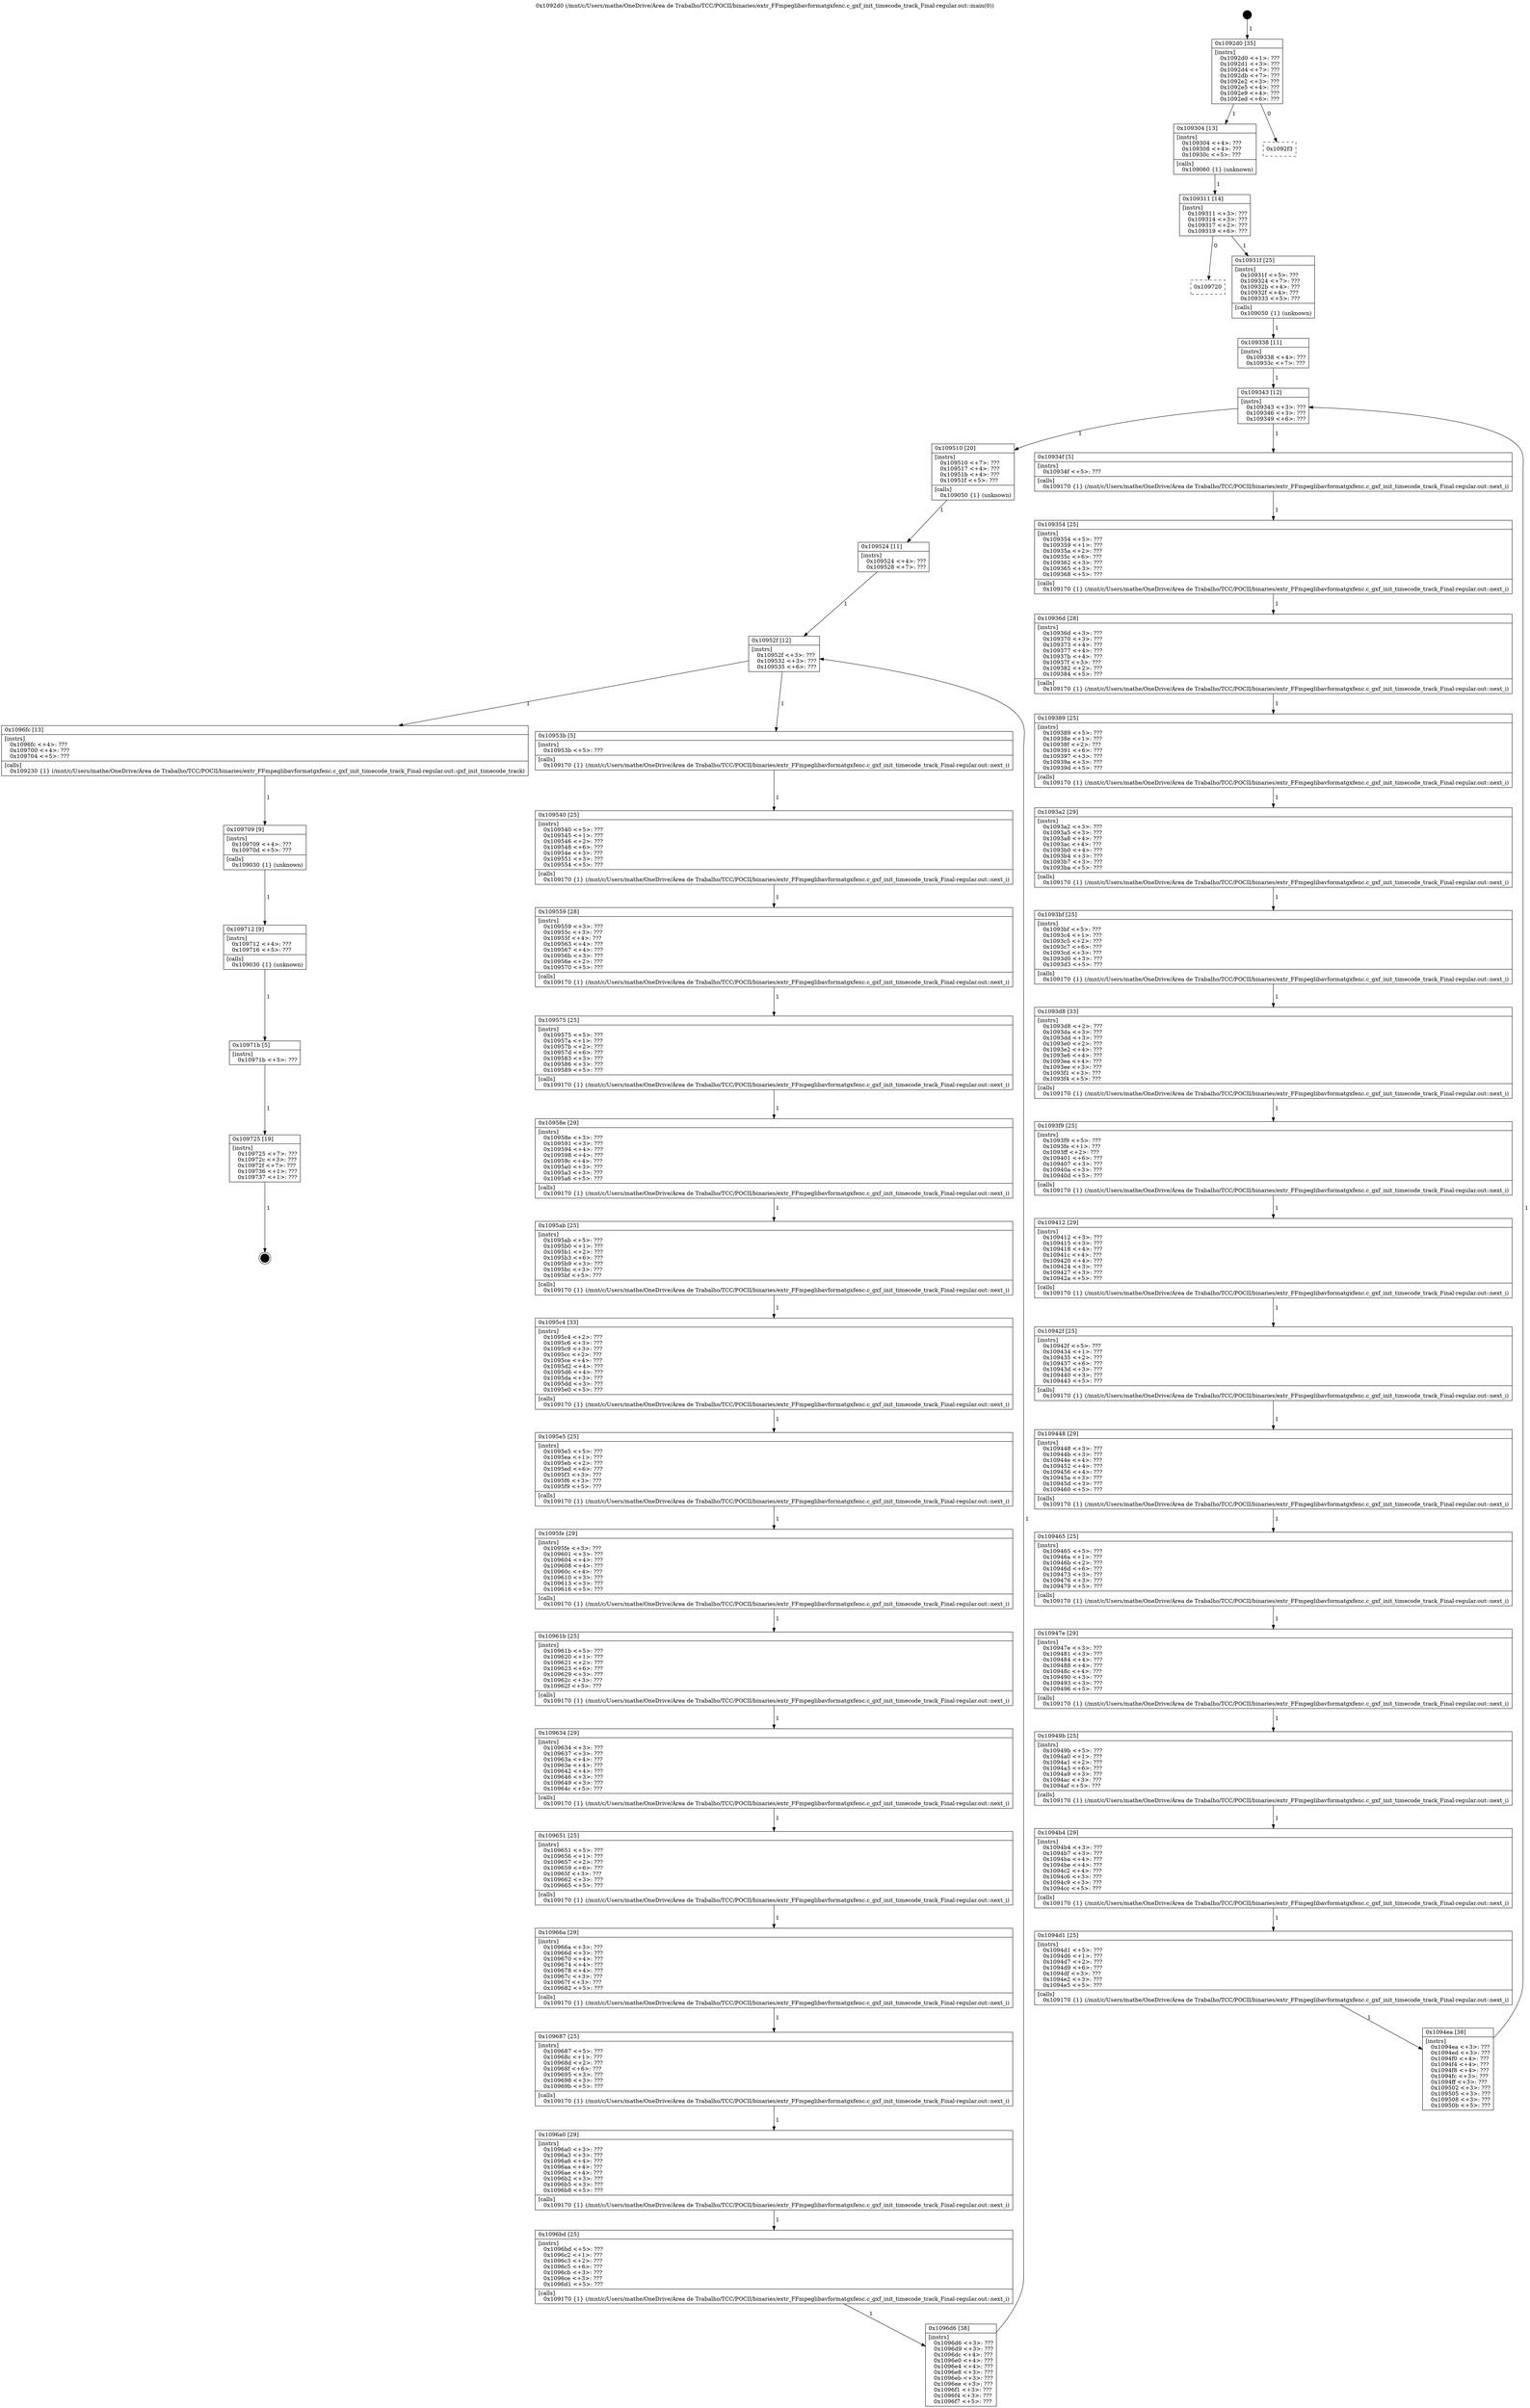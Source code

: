 digraph "0x1092d0" {
  label = "0x1092d0 (/mnt/c/Users/mathe/OneDrive/Área de Trabalho/TCC/POCII/binaries/extr_FFmpeglibavformatgxfenc.c_gxf_init_timecode_track_Final-regular.out::main(0))"
  labelloc = "t"
  node[shape=record]

  Entry [label="",width=0.3,height=0.3,shape=circle,fillcolor=black,style=filled]
  "0x1092d0" [label="{
     0x1092d0 [35]\l
     | [instrs]\l
     &nbsp;&nbsp;0x1092d0 \<+1\>: ???\l
     &nbsp;&nbsp;0x1092d1 \<+3\>: ???\l
     &nbsp;&nbsp;0x1092d4 \<+7\>: ???\l
     &nbsp;&nbsp;0x1092db \<+7\>: ???\l
     &nbsp;&nbsp;0x1092e2 \<+3\>: ???\l
     &nbsp;&nbsp;0x1092e5 \<+4\>: ???\l
     &nbsp;&nbsp;0x1092e9 \<+4\>: ???\l
     &nbsp;&nbsp;0x1092ed \<+6\>: ???\l
  }"]
  "0x109304" [label="{
     0x109304 [13]\l
     | [instrs]\l
     &nbsp;&nbsp;0x109304 \<+4\>: ???\l
     &nbsp;&nbsp;0x109308 \<+4\>: ???\l
     &nbsp;&nbsp;0x10930c \<+5\>: ???\l
     | [calls]\l
     &nbsp;&nbsp;0x109060 \{1\} (unknown)\l
  }"]
  "0x1092f3" [label="{
     0x1092f3\l
  }", style=dashed]
  "0x109311" [label="{
     0x109311 [14]\l
     | [instrs]\l
     &nbsp;&nbsp;0x109311 \<+3\>: ???\l
     &nbsp;&nbsp;0x109314 \<+3\>: ???\l
     &nbsp;&nbsp;0x109317 \<+2\>: ???\l
     &nbsp;&nbsp;0x109319 \<+6\>: ???\l
  }"]
  "0x109720" [label="{
     0x109720\l
  }", style=dashed]
  "0x10931f" [label="{
     0x10931f [25]\l
     | [instrs]\l
     &nbsp;&nbsp;0x10931f \<+5\>: ???\l
     &nbsp;&nbsp;0x109324 \<+7\>: ???\l
     &nbsp;&nbsp;0x10932b \<+4\>: ???\l
     &nbsp;&nbsp;0x10932f \<+4\>: ???\l
     &nbsp;&nbsp;0x109333 \<+5\>: ???\l
     | [calls]\l
     &nbsp;&nbsp;0x109050 \{1\} (unknown)\l
  }"]
  Exit [label="",width=0.3,height=0.3,shape=circle,fillcolor=black,style=filled,peripheries=2]
  "0x109343" [label="{
     0x109343 [12]\l
     | [instrs]\l
     &nbsp;&nbsp;0x109343 \<+3\>: ???\l
     &nbsp;&nbsp;0x109346 \<+3\>: ???\l
     &nbsp;&nbsp;0x109349 \<+6\>: ???\l
  }"]
  "0x109510" [label="{
     0x109510 [20]\l
     | [instrs]\l
     &nbsp;&nbsp;0x109510 \<+7\>: ???\l
     &nbsp;&nbsp;0x109517 \<+4\>: ???\l
     &nbsp;&nbsp;0x10951b \<+4\>: ???\l
     &nbsp;&nbsp;0x10951f \<+5\>: ???\l
     | [calls]\l
     &nbsp;&nbsp;0x109050 \{1\} (unknown)\l
  }"]
  "0x10934f" [label="{
     0x10934f [5]\l
     | [instrs]\l
     &nbsp;&nbsp;0x10934f \<+5\>: ???\l
     | [calls]\l
     &nbsp;&nbsp;0x109170 \{1\} (/mnt/c/Users/mathe/OneDrive/Área de Trabalho/TCC/POCII/binaries/extr_FFmpeglibavformatgxfenc.c_gxf_init_timecode_track_Final-regular.out::next_i)\l
  }"]
  "0x109354" [label="{
     0x109354 [25]\l
     | [instrs]\l
     &nbsp;&nbsp;0x109354 \<+5\>: ???\l
     &nbsp;&nbsp;0x109359 \<+1\>: ???\l
     &nbsp;&nbsp;0x10935a \<+2\>: ???\l
     &nbsp;&nbsp;0x10935c \<+6\>: ???\l
     &nbsp;&nbsp;0x109362 \<+3\>: ???\l
     &nbsp;&nbsp;0x109365 \<+3\>: ???\l
     &nbsp;&nbsp;0x109368 \<+5\>: ???\l
     | [calls]\l
     &nbsp;&nbsp;0x109170 \{1\} (/mnt/c/Users/mathe/OneDrive/Área de Trabalho/TCC/POCII/binaries/extr_FFmpeglibavformatgxfenc.c_gxf_init_timecode_track_Final-regular.out::next_i)\l
  }"]
  "0x10936d" [label="{
     0x10936d [28]\l
     | [instrs]\l
     &nbsp;&nbsp;0x10936d \<+3\>: ???\l
     &nbsp;&nbsp;0x109370 \<+3\>: ???\l
     &nbsp;&nbsp;0x109373 \<+4\>: ???\l
     &nbsp;&nbsp;0x109377 \<+4\>: ???\l
     &nbsp;&nbsp;0x10937b \<+4\>: ???\l
     &nbsp;&nbsp;0x10937f \<+3\>: ???\l
     &nbsp;&nbsp;0x109382 \<+2\>: ???\l
     &nbsp;&nbsp;0x109384 \<+5\>: ???\l
     | [calls]\l
     &nbsp;&nbsp;0x109170 \{1\} (/mnt/c/Users/mathe/OneDrive/Área de Trabalho/TCC/POCII/binaries/extr_FFmpeglibavformatgxfenc.c_gxf_init_timecode_track_Final-regular.out::next_i)\l
  }"]
  "0x109389" [label="{
     0x109389 [25]\l
     | [instrs]\l
     &nbsp;&nbsp;0x109389 \<+5\>: ???\l
     &nbsp;&nbsp;0x10938e \<+1\>: ???\l
     &nbsp;&nbsp;0x10938f \<+2\>: ???\l
     &nbsp;&nbsp;0x109391 \<+6\>: ???\l
     &nbsp;&nbsp;0x109397 \<+3\>: ???\l
     &nbsp;&nbsp;0x10939a \<+3\>: ???\l
     &nbsp;&nbsp;0x10939d \<+5\>: ???\l
     | [calls]\l
     &nbsp;&nbsp;0x109170 \{1\} (/mnt/c/Users/mathe/OneDrive/Área de Trabalho/TCC/POCII/binaries/extr_FFmpeglibavformatgxfenc.c_gxf_init_timecode_track_Final-regular.out::next_i)\l
  }"]
  "0x1093a2" [label="{
     0x1093a2 [29]\l
     | [instrs]\l
     &nbsp;&nbsp;0x1093a2 \<+3\>: ???\l
     &nbsp;&nbsp;0x1093a5 \<+3\>: ???\l
     &nbsp;&nbsp;0x1093a8 \<+4\>: ???\l
     &nbsp;&nbsp;0x1093ac \<+4\>: ???\l
     &nbsp;&nbsp;0x1093b0 \<+4\>: ???\l
     &nbsp;&nbsp;0x1093b4 \<+3\>: ???\l
     &nbsp;&nbsp;0x1093b7 \<+3\>: ???\l
     &nbsp;&nbsp;0x1093ba \<+5\>: ???\l
     | [calls]\l
     &nbsp;&nbsp;0x109170 \{1\} (/mnt/c/Users/mathe/OneDrive/Área de Trabalho/TCC/POCII/binaries/extr_FFmpeglibavformatgxfenc.c_gxf_init_timecode_track_Final-regular.out::next_i)\l
  }"]
  "0x1093bf" [label="{
     0x1093bf [25]\l
     | [instrs]\l
     &nbsp;&nbsp;0x1093bf \<+5\>: ???\l
     &nbsp;&nbsp;0x1093c4 \<+1\>: ???\l
     &nbsp;&nbsp;0x1093c5 \<+2\>: ???\l
     &nbsp;&nbsp;0x1093c7 \<+6\>: ???\l
     &nbsp;&nbsp;0x1093cd \<+3\>: ???\l
     &nbsp;&nbsp;0x1093d0 \<+3\>: ???\l
     &nbsp;&nbsp;0x1093d3 \<+5\>: ???\l
     | [calls]\l
     &nbsp;&nbsp;0x109170 \{1\} (/mnt/c/Users/mathe/OneDrive/Área de Trabalho/TCC/POCII/binaries/extr_FFmpeglibavformatgxfenc.c_gxf_init_timecode_track_Final-regular.out::next_i)\l
  }"]
  "0x1093d8" [label="{
     0x1093d8 [33]\l
     | [instrs]\l
     &nbsp;&nbsp;0x1093d8 \<+2\>: ???\l
     &nbsp;&nbsp;0x1093da \<+3\>: ???\l
     &nbsp;&nbsp;0x1093dd \<+3\>: ???\l
     &nbsp;&nbsp;0x1093e0 \<+2\>: ???\l
     &nbsp;&nbsp;0x1093e2 \<+4\>: ???\l
     &nbsp;&nbsp;0x1093e6 \<+4\>: ???\l
     &nbsp;&nbsp;0x1093ea \<+4\>: ???\l
     &nbsp;&nbsp;0x1093ee \<+3\>: ???\l
     &nbsp;&nbsp;0x1093f1 \<+3\>: ???\l
     &nbsp;&nbsp;0x1093f4 \<+5\>: ???\l
     | [calls]\l
     &nbsp;&nbsp;0x109170 \{1\} (/mnt/c/Users/mathe/OneDrive/Área de Trabalho/TCC/POCII/binaries/extr_FFmpeglibavformatgxfenc.c_gxf_init_timecode_track_Final-regular.out::next_i)\l
  }"]
  "0x1093f9" [label="{
     0x1093f9 [25]\l
     | [instrs]\l
     &nbsp;&nbsp;0x1093f9 \<+5\>: ???\l
     &nbsp;&nbsp;0x1093fe \<+1\>: ???\l
     &nbsp;&nbsp;0x1093ff \<+2\>: ???\l
     &nbsp;&nbsp;0x109401 \<+6\>: ???\l
     &nbsp;&nbsp;0x109407 \<+3\>: ???\l
     &nbsp;&nbsp;0x10940a \<+3\>: ???\l
     &nbsp;&nbsp;0x10940d \<+5\>: ???\l
     | [calls]\l
     &nbsp;&nbsp;0x109170 \{1\} (/mnt/c/Users/mathe/OneDrive/Área de Trabalho/TCC/POCII/binaries/extr_FFmpeglibavformatgxfenc.c_gxf_init_timecode_track_Final-regular.out::next_i)\l
  }"]
  "0x109412" [label="{
     0x109412 [29]\l
     | [instrs]\l
     &nbsp;&nbsp;0x109412 \<+3\>: ???\l
     &nbsp;&nbsp;0x109415 \<+3\>: ???\l
     &nbsp;&nbsp;0x109418 \<+4\>: ???\l
     &nbsp;&nbsp;0x10941c \<+4\>: ???\l
     &nbsp;&nbsp;0x109420 \<+4\>: ???\l
     &nbsp;&nbsp;0x109424 \<+3\>: ???\l
     &nbsp;&nbsp;0x109427 \<+3\>: ???\l
     &nbsp;&nbsp;0x10942a \<+5\>: ???\l
     | [calls]\l
     &nbsp;&nbsp;0x109170 \{1\} (/mnt/c/Users/mathe/OneDrive/Área de Trabalho/TCC/POCII/binaries/extr_FFmpeglibavformatgxfenc.c_gxf_init_timecode_track_Final-regular.out::next_i)\l
  }"]
  "0x10942f" [label="{
     0x10942f [25]\l
     | [instrs]\l
     &nbsp;&nbsp;0x10942f \<+5\>: ???\l
     &nbsp;&nbsp;0x109434 \<+1\>: ???\l
     &nbsp;&nbsp;0x109435 \<+2\>: ???\l
     &nbsp;&nbsp;0x109437 \<+6\>: ???\l
     &nbsp;&nbsp;0x10943d \<+3\>: ???\l
     &nbsp;&nbsp;0x109440 \<+3\>: ???\l
     &nbsp;&nbsp;0x109443 \<+5\>: ???\l
     | [calls]\l
     &nbsp;&nbsp;0x109170 \{1\} (/mnt/c/Users/mathe/OneDrive/Área de Trabalho/TCC/POCII/binaries/extr_FFmpeglibavformatgxfenc.c_gxf_init_timecode_track_Final-regular.out::next_i)\l
  }"]
  "0x109448" [label="{
     0x109448 [29]\l
     | [instrs]\l
     &nbsp;&nbsp;0x109448 \<+3\>: ???\l
     &nbsp;&nbsp;0x10944b \<+3\>: ???\l
     &nbsp;&nbsp;0x10944e \<+4\>: ???\l
     &nbsp;&nbsp;0x109452 \<+4\>: ???\l
     &nbsp;&nbsp;0x109456 \<+4\>: ???\l
     &nbsp;&nbsp;0x10945a \<+3\>: ???\l
     &nbsp;&nbsp;0x10945d \<+3\>: ???\l
     &nbsp;&nbsp;0x109460 \<+5\>: ???\l
     | [calls]\l
     &nbsp;&nbsp;0x109170 \{1\} (/mnt/c/Users/mathe/OneDrive/Área de Trabalho/TCC/POCII/binaries/extr_FFmpeglibavformatgxfenc.c_gxf_init_timecode_track_Final-regular.out::next_i)\l
  }"]
  "0x109465" [label="{
     0x109465 [25]\l
     | [instrs]\l
     &nbsp;&nbsp;0x109465 \<+5\>: ???\l
     &nbsp;&nbsp;0x10946a \<+1\>: ???\l
     &nbsp;&nbsp;0x10946b \<+2\>: ???\l
     &nbsp;&nbsp;0x10946d \<+6\>: ???\l
     &nbsp;&nbsp;0x109473 \<+3\>: ???\l
     &nbsp;&nbsp;0x109476 \<+3\>: ???\l
     &nbsp;&nbsp;0x109479 \<+5\>: ???\l
     | [calls]\l
     &nbsp;&nbsp;0x109170 \{1\} (/mnt/c/Users/mathe/OneDrive/Área de Trabalho/TCC/POCII/binaries/extr_FFmpeglibavformatgxfenc.c_gxf_init_timecode_track_Final-regular.out::next_i)\l
  }"]
  "0x10947e" [label="{
     0x10947e [29]\l
     | [instrs]\l
     &nbsp;&nbsp;0x10947e \<+3\>: ???\l
     &nbsp;&nbsp;0x109481 \<+3\>: ???\l
     &nbsp;&nbsp;0x109484 \<+4\>: ???\l
     &nbsp;&nbsp;0x109488 \<+4\>: ???\l
     &nbsp;&nbsp;0x10948c \<+4\>: ???\l
     &nbsp;&nbsp;0x109490 \<+3\>: ???\l
     &nbsp;&nbsp;0x109493 \<+3\>: ???\l
     &nbsp;&nbsp;0x109496 \<+5\>: ???\l
     | [calls]\l
     &nbsp;&nbsp;0x109170 \{1\} (/mnt/c/Users/mathe/OneDrive/Área de Trabalho/TCC/POCII/binaries/extr_FFmpeglibavformatgxfenc.c_gxf_init_timecode_track_Final-regular.out::next_i)\l
  }"]
  "0x10949b" [label="{
     0x10949b [25]\l
     | [instrs]\l
     &nbsp;&nbsp;0x10949b \<+5\>: ???\l
     &nbsp;&nbsp;0x1094a0 \<+1\>: ???\l
     &nbsp;&nbsp;0x1094a1 \<+2\>: ???\l
     &nbsp;&nbsp;0x1094a3 \<+6\>: ???\l
     &nbsp;&nbsp;0x1094a9 \<+3\>: ???\l
     &nbsp;&nbsp;0x1094ac \<+3\>: ???\l
     &nbsp;&nbsp;0x1094af \<+5\>: ???\l
     | [calls]\l
     &nbsp;&nbsp;0x109170 \{1\} (/mnt/c/Users/mathe/OneDrive/Área de Trabalho/TCC/POCII/binaries/extr_FFmpeglibavformatgxfenc.c_gxf_init_timecode_track_Final-regular.out::next_i)\l
  }"]
  "0x1094b4" [label="{
     0x1094b4 [29]\l
     | [instrs]\l
     &nbsp;&nbsp;0x1094b4 \<+3\>: ???\l
     &nbsp;&nbsp;0x1094b7 \<+3\>: ???\l
     &nbsp;&nbsp;0x1094ba \<+4\>: ???\l
     &nbsp;&nbsp;0x1094be \<+4\>: ???\l
     &nbsp;&nbsp;0x1094c2 \<+4\>: ???\l
     &nbsp;&nbsp;0x1094c6 \<+3\>: ???\l
     &nbsp;&nbsp;0x1094c9 \<+3\>: ???\l
     &nbsp;&nbsp;0x1094cc \<+5\>: ???\l
     | [calls]\l
     &nbsp;&nbsp;0x109170 \{1\} (/mnt/c/Users/mathe/OneDrive/Área de Trabalho/TCC/POCII/binaries/extr_FFmpeglibavformatgxfenc.c_gxf_init_timecode_track_Final-regular.out::next_i)\l
  }"]
  "0x1094d1" [label="{
     0x1094d1 [25]\l
     | [instrs]\l
     &nbsp;&nbsp;0x1094d1 \<+5\>: ???\l
     &nbsp;&nbsp;0x1094d6 \<+1\>: ???\l
     &nbsp;&nbsp;0x1094d7 \<+2\>: ???\l
     &nbsp;&nbsp;0x1094d9 \<+6\>: ???\l
     &nbsp;&nbsp;0x1094df \<+3\>: ???\l
     &nbsp;&nbsp;0x1094e2 \<+3\>: ???\l
     &nbsp;&nbsp;0x1094e5 \<+5\>: ???\l
     | [calls]\l
     &nbsp;&nbsp;0x109170 \{1\} (/mnt/c/Users/mathe/OneDrive/Área de Trabalho/TCC/POCII/binaries/extr_FFmpeglibavformatgxfenc.c_gxf_init_timecode_track_Final-regular.out::next_i)\l
  }"]
  "0x1094ea" [label="{
     0x1094ea [38]\l
     | [instrs]\l
     &nbsp;&nbsp;0x1094ea \<+3\>: ???\l
     &nbsp;&nbsp;0x1094ed \<+3\>: ???\l
     &nbsp;&nbsp;0x1094f0 \<+4\>: ???\l
     &nbsp;&nbsp;0x1094f4 \<+4\>: ???\l
     &nbsp;&nbsp;0x1094f8 \<+4\>: ???\l
     &nbsp;&nbsp;0x1094fc \<+3\>: ???\l
     &nbsp;&nbsp;0x1094ff \<+3\>: ???\l
     &nbsp;&nbsp;0x109502 \<+3\>: ???\l
     &nbsp;&nbsp;0x109505 \<+3\>: ???\l
     &nbsp;&nbsp;0x109508 \<+3\>: ???\l
     &nbsp;&nbsp;0x10950b \<+5\>: ???\l
  }"]
  "0x109338" [label="{
     0x109338 [11]\l
     | [instrs]\l
     &nbsp;&nbsp;0x109338 \<+4\>: ???\l
     &nbsp;&nbsp;0x10933c \<+7\>: ???\l
  }"]
  "0x10952f" [label="{
     0x10952f [12]\l
     | [instrs]\l
     &nbsp;&nbsp;0x10952f \<+3\>: ???\l
     &nbsp;&nbsp;0x109532 \<+3\>: ???\l
     &nbsp;&nbsp;0x109535 \<+6\>: ???\l
  }"]
  "0x1096fc" [label="{
     0x1096fc [13]\l
     | [instrs]\l
     &nbsp;&nbsp;0x1096fc \<+4\>: ???\l
     &nbsp;&nbsp;0x109700 \<+4\>: ???\l
     &nbsp;&nbsp;0x109704 \<+5\>: ???\l
     | [calls]\l
     &nbsp;&nbsp;0x109230 \{1\} (/mnt/c/Users/mathe/OneDrive/Área de Trabalho/TCC/POCII/binaries/extr_FFmpeglibavformatgxfenc.c_gxf_init_timecode_track_Final-regular.out::gxf_init_timecode_track)\l
  }"]
  "0x10953b" [label="{
     0x10953b [5]\l
     | [instrs]\l
     &nbsp;&nbsp;0x10953b \<+5\>: ???\l
     | [calls]\l
     &nbsp;&nbsp;0x109170 \{1\} (/mnt/c/Users/mathe/OneDrive/Área de Trabalho/TCC/POCII/binaries/extr_FFmpeglibavformatgxfenc.c_gxf_init_timecode_track_Final-regular.out::next_i)\l
  }"]
  "0x109540" [label="{
     0x109540 [25]\l
     | [instrs]\l
     &nbsp;&nbsp;0x109540 \<+5\>: ???\l
     &nbsp;&nbsp;0x109545 \<+1\>: ???\l
     &nbsp;&nbsp;0x109546 \<+2\>: ???\l
     &nbsp;&nbsp;0x109548 \<+6\>: ???\l
     &nbsp;&nbsp;0x10954e \<+3\>: ???\l
     &nbsp;&nbsp;0x109551 \<+3\>: ???\l
     &nbsp;&nbsp;0x109554 \<+5\>: ???\l
     | [calls]\l
     &nbsp;&nbsp;0x109170 \{1\} (/mnt/c/Users/mathe/OneDrive/Área de Trabalho/TCC/POCII/binaries/extr_FFmpeglibavformatgxfenc.c_gxf_init_timecode_track_Final-regular.out::next_i)\l
  }"]
  "0x109559" [label="{
     0x109559 [28]\l
     | [instrs]\l
     &nbsp;&nbsp;0x109559 \<+3\>: ???\l
     &nbsp;&nbsp;0x10955c \<+3\>: ???\l
     &nbsp;&nbsp;0x10955f \<+4\>: ???\l
     &nbsp;&nbsp;0x109563 \<+4\>: ???\l
     &nbsp;&nbsp;0x109567 \<+4\>: ???\l
     &nbsp;&nbsp;0x10956b \<+3\>: ???\l
     &nbsp;&nbsp;0x10956e \<+2\>: ???\l
     &nbsp;&nbsp;0x109570 \<+5\>: ???\l
     | [calls]\l
     &nbsp;&nbsp;0x109170 \{1\} (/mnt/c/Users/mathe/OneDrive/Área de Trabalho/TCC/POCII/binaries/extr_FFmpeglibavformatgxfenc.c_gxf_init_timecode_track_Final-regular.out::next_i)\l
  }"]
  "0x109575" [label="{
     0x109575 [25]\l
     | [instrs]\l
     &nbsp;&nbsp;0x109575 \<+5\>: ???\l
     &nbsp;&nbsp;0x10957a \<+1\>: ???\l
     &nbsp;&nbsp;0x10957b \<+2\>: ???\l
     &nbsp;&nbsp;0x10957d \<+6\>: ???\l
     &nbsp;&nbsp;0x109583 \<+3\>: ???\l
     &nbsp;&nbsp;0x109586 \<+3\>: ???\l
     &nbsp;&nbsp;0x109589 \<+5\>: ???\l
     | [calls]\l
     &nbsp;&nbsp;0x109170 \{1\} (/mnt/c/Users/mathe/OneDrive/Área de Trabalho/TCC/POCII/binaries/extr_FFmpeglibavformatgxfenc.c_gxf_init_timecode_track_Final-regular.out::next_i)\l
  }"]
  "0x10958e" [label="{
     0x10958e [29]\l
     | [instrs]\l
     &nbsp;&nbsp;0x10958e \<+3\>: ???\l
     &nbsp;&nbsp;0x109591 \<+3\>: ???\l
     &nbsp;&nbsp;0x109594 \<+4\>: ???\l
     &nbsp;&nbsp;0x109598 \<+4\>: ???\l
     &nbsp;&nbsp;0x10959c \<+4\>: ???\l
     &nbsp;&nbsp;0x1095a0 \<+3\>: ???\l
     &nbsp;&nbsp;0x1095a3 \<+3\>: ???\l
     &nbsp;&nbsp;0x1095a6 \<+5\>: ???\l
     | [calls]\l
     &nbsp;&nbsp;0x109170 \{1\} (/mnt/c/Users/mathe/OneDrive/Área de Trabalho/TCC/POCII/binaries/extr_FFmpeglibavformatgxfenc.c_gxf_init_timecode_track_Final-regular.out::next_i)\l
  }"]
  "0x1095ab" [label="{
     0x1095ab [25]\l
     | [instrs]\l
     &nbsp;&nbsp;0x1095ab \<+5\>: ???\l
     &nbsp;&nbsp;0x1095b0 \<+1\>: ???\l
     &nbsp;&nbsp;0x1095b1 \<+2\>: ???\l
     &nbsp;&nbsp;0x1095b3 \<+6\>: ???\l
     &nbsp;&nbsp;0x1095b9 \<+3\>: ???\l
     &nbsp;&nbsp;0x1095bc \<+3\>: ???\l
     &nbsp;&nbsp;0x1095bf \<+5\>: ???\l
     | [calls]\l
     &nbsp;&nbsp;0x109170 \{1\} (/mnt/c/Users/mathe/OneDrive/Área de Trabalho/TCC/POCII/binaries/extr_FFmpeglibavformatgxfenc.c_gxf_init_timecode_track_Final-regular.out::next_i)\l
  }"]
  "0x1095c4" [label="{
     0x1095c4 [33]\l
     | [instrs]\l
     &nbsp;&nbsp;0x1095c4 \<+2\>: ???\l
     &nbsp;&nbsp;0x1095c6 \<+3\>: ???\l
     &nbsp;&nbsp;0x1095c9 \<+3\>: ???\l
     &nbsp;&nbsp;0x1095cc \<+2\>: ???\l
     &nbsp;&nbsp;0x1095ce \<+4\>: ???\l
     &nbsp;&nbsp;0x1095d2 \<+4\>: ???\l
     &nbsp;&nbsp;0x1095d6 \<+4\>: ???\l
     &nbsp;&nbsp;0x1095da \<+3\>: ???\l
     &nbsp;&nbsp;0x1095dd \<+3\>: ???\l
     &nbsp;&nbsp;0x1095e0 \<+5\>: ???\l
     | [calls]\l
     &nbsp;&nbsp;0x109170 \{1\} (/mnt/c/Users/mathe/OneDrive/Área de Trabalho/TCC/POCII/binaries/extr_FFmpeglibavformatgxfenc.c_gxf_init_timecode_track_Final-regular.out::next_i)\l
  }"]
  "0x1095e5" [label="{
     0x1095e5 [25]\l
     | [instrs]\l
     &nbsp;&nbsp;0x1095e5 \<+5\>: ???\l
     &nbsp;&nbsp;0x1095ea \<+1\>: ???\l
     &nbsp;&nbsp;0x1095eb \<+2\>: ???\l
     &nbsp;&nbsp;0x1095ed \<+6\>: ???\l
     &nbsp;&nbsp;0x1095f3 \<+3\>: ???\l
     &nbsp;&nbsp;0x1095f6 \<+3\>: ???\l
     &nbsp;&nbsp;0x1095f9 \<+5\>: ???\l
     | [calls]\l
     &nbsp;&nbsp;0x109170 \{1\} (/mnt/c/Users/mathe/OneDrive/Área de Trabalho/TCC/POCII/binaries/extr_FFmpeglibavformatgxfenc.c_gxf_init_timecode_track_Final-regular.out::next_i)\l
  }"]
  "0x1095fe" [label="{
     0x1095fe [29]\l
     | [instrs]\l
     &nbsp;&nbsp;0x1095fe \<+3\>: ???\l
     &nbsp;&nbsp;0x109601 \<+3\>: ???\l
     &nbsp;&nbsp;0x109604 \<+4\>: ???\l
     &nbsp;&nbsp;0x109608 \<+4\>: ???\l
     &nbsp;&nbsp;0x10960c \<+4\>: ???\l
     &nbsp;&nbsp;0x109610 \<+3\>: ???\l
     &nbsp;&nbsp;0x109613 \<+3\>: ???\l
     &nbsp;&nbsp;0x109616 \<+5\>: ???\l
     | [calls]\l
     &nbsp;&nbsp;0x109170 \{1\} (/mnt/c/Users/mathe/OneDrive/Área de Trabalho/TCC/POCII/binaries/extr_FFmpeglibavformatgxfenc.c_gxf_init_timecode_track_Final-regular.out::next_i)\l
  }"]
  "0x10961b" [label="{
     0x10961b [25]\l
     | [instrs]\l
     &nbsp;&nbsp;0x10961b \<+5\>: ???\l
     &nbsp;&nbsp;0x109620 \<+1\>: ???\l
     &nbsp;&nbsp;0x109621 \<+2\>: ???\l
     &nbsp;&nbsp;0x109623 \<+6\>: ???\l
     &nbsp;&nbsp;0x109629 \<+3\>: ???\l
     &nbsp;&nbsp;0x10962c \<+3\>: ???\l
     &nbsp;&nbsp;0x10962f \<+5\>: ???\l
     | [calls]\l
     &nbsp;&nbsp;0x109170 \{1\} (/mnt/c/Users/mathe/OneDrive/Área de Trabalho/TCC/POCII/binaries/extr_FFmpeglibavformatgxfenc.c_gxf_init_timecode_track_Final-regular.out::next_i)\l
  }"]
  "0x109634" [label="{
     0x109634 [29]\l
     | [instrs]\l
     &nbsp;&nbsp;0x109634 \<+3\>: ???\l
     &nbsp;&nbsp;0x109637 \<+3\>: ???\l
     &nbsp;&nbsp;0x10963a \<+4\>: ???\l
     &nbsp;&nbsp;0x10963e \<+4\>: ???\l
     &nbsp;&nbsp;0x109642 \<+4\>: ???\l
     &nbsp;&nbsp;0x109646 \<+3\>: ???\l
     &nbsp;&nbsp;0x109649 \<+3\>: ???\l
     &nbsp;&nbsp;0x10964c \<+5\>: ???\l
     | [calls]\l
     &nbsp;&nbsp;0x109170 \{1\} (/mnt/c/Users/mathe/OneDrive/Área de Trabalho/TCC/POCII/binaries/extr_FFmpeglibavformatgxfenc.c_gxf_init_timecode_track_Final-regular.out::next_i)\l
  }"]
  "0x109651" [label="{
     0x109651 [25]\l
     | [instrs]\l
     &nbsp;&nbsp;0x109651 \<+5\>: ???\l
     &nbsp;&nbsp;0x109656 \<+1\>: ???\l
     &nbsp;&nbsp;0x109657 \<+2\>: ???\l
     &nbsp;&nbsp;0x109659 \<+6\>: ???\l
     &nbsp;&nbsp;0x10965f \<+3\>: ???\l
     &nbsp;&nbsp;0x109662 \<+3\>: ???\l
     &nbsp;&nbsp;0x109665 \<+5\>: ???\l
     | [calls]\l
     &nbsp;&nbsp;0x109170 \{1\} (/mnt/c/Users/mathe/OneDrive/Área de Trabalho/TCC/POCII/binaries/extr_FFmpeglibavformatgxfenc.c_gxf_init_timecode_track_Final-regular.out::next_i)\l
  }"]
  "0x10966a" [label="{
     0x10966a [29]\l
     | [instrs]\l
     &nbsp;&nbsp;0x10966a \<+3\>: ???\l
     &nbsp;&nbsp;0x10966d \<+3\>: ???\l
     &nbsp;&nbsp;0x109670 \<+4\>: ???\l
     &nbsp;&nbsp;0x109674 \<+4\>: ???\l
     &nbsp;&nbsp;0x109678 \<+4\>: ???\l
     &nbsp;&nbsp;0x10967c \<+3\>: ???\l
     &nbsp;&nbsp;0x10967f \<+3\>: ???\l
     &nbsp;&nbsp;0x109682 \<+5\>: ???\l
     | [calls]\l
     &nbsp;&nbsp;0x109170 \{1\} (/mnt/c/Users/mathe/OneDrive/Área de Trabalho/TCC/POCII/binaries/extr_FFmpeglibavformatgxfenc.c_gxf_init_timecode_track_Final-regular.out::next_i)\l
  }"]
  "0x109687" [label="{
     0x109687 [25]\l
     | [instrs]\l
     &nbsp;&nbsp;0x109687 \<+5\>: ???\l
     &nbsp;&nbsp;0x10968c \<+1\>: ???\l
     &nbsp;&nbsp;0x10968d \<+2\>: ???\l
     &nbsp;&nbsp;0x10968f \<+6\>: ???\l
     &nbsp;&nbsp;0x109695 \<+3\>: ???\l
     &nbsp;&nbsp;0x109698 \<+3\>: ???\l
     &nbsp;&nbsp;0x10969b \<+5\>: ???\l
     | [calls]\l
     &nbsp;&nbsp;0x109170 \{1\} (/mnt/c/Users/mathe/OneDrive/Área de Trabalho/TCC/POCII/binaries/extr_FFmpeglibavformatgxfenc.c_gxf_init_timecode_track_Final-regular.out::next_i)\l
  }"]
  "0x1096a0" [label="{
     0x1096a0 [29]\l
     | [instrs]\l
     &nbsp;&nbsp;0x1096a0 \<+3\>: ???\l
     &nbsp;&nbsp;0x1096a3 \<+3\>: ???\l
     &nbsp;&nbsp;0x1096a6 \<+4\>: ???\l
     &nbsp;&nbsp;0x1096aa \<+4\>: ???\l
     &nbsp;&nbsp;0x1096ae \<+4\>: ???\l
     &nbsp;&nbsp;0x1096b2 \<+3\>: ???\l
     &nbsp;&nbsp;0x1096b5 \<+3\>: ???\l
     &nbsp;&nbsp;0x1096b8 \<+5\>: ???\l
     | [calls]\l
     &nbsp;&nbsp;0x109170 \{1\} (/mnt/c/Users/mathe/OneDrive/Área de Trabalho/TCC/POCII/binaries/extr_FFmpeglibavformatgxfenc.c_gxf_init_timecode_track_Final-regular.out::next_i)\l
  }"]
  "0x1096bd" [label="{
     0x1096bd [25]\l
     | [instrs]\l
     &nbsp;&nbsp;0x1096bd \<+5\>: ???\l
     &nbsp;&nbsp;0x1096c2 \<+1\>: ???\l
     &nbsp;&nbsp;0x1096c3 \<+2\>: ???\l
     &nbsp;&nbsp;0x1096c5 \<+6\>: ???\l
     &nbsp;&nbsp;0x1096cb \<+3\>: ???\l
     &nbsp;&nbsp;0x1096ce \<+3\>: ???\l
     &nbsp;&nbsp;0x1096d1 \<+5\>: ???\l
     | [calls]\l
     &nbsp;&nbsp;0x109170 \{1\} (/mnt/c/Users/mathe/OneDrive/Área de Trabalho/TCC/POCII/binaries/extr_FFmpeglibavformatgxfenc.c_gxf_init_timecode_track_Final-regular.out::next_i)\l
  }"]
  "0x1096d6" [label="{
     0x1096d6 [38]\l
     | [instrs]\l
     &nbsp;&nbsp;0x1096d6 \<+3\>: ???\l
     &nbsp;&nbsp;0x1096d9 \<+3\>: ???\l
     &nbsp;&nbsp;0x1096dc \<+4\>: ???\l
     &nbsp;&nbsp;0x1096e0 \<+4\>: ???\l
     &nbsp;&nbsp;0x1096e4 \<+4\>: ???\l
     &nbsp;&nbsp;0x1096e8 \<+3\>: ???\l
     &nbsp;&nbsp;0x1096eb \<+3\>: ???\l
     &nbsp;&nbsp;0x1096ee \<+3\>: ???\l
     &nbsp;&nbsp;0x1096f1 \<+3\>: ???\l
     &nbsp;&nbsp;0x1096f4 \<+3\>: ???\l
     &nbsp;&nbsp;0x1096f7 \<+5\>: ???\l
  }"]
  "0x109524" [label="{
     0x109524 [11]\l
     | [instrs]\l
     &nbsp;&nbsp;0x109524 \<+4\>: ???\l
     &nbsp;&nbsp;0x109528 \<+7\>: ???\l
  }"]
  "0x109709" [label="{
     0x109709 [9]\l
     | [instrs]\l
     &nbsp;&nbsp;0x109709 \<+4\>: ???\l
     &nbsp;&nbsp;0x10970d \<+5\>: ???\l
     | [calls]\l
     &nbsp;&nbsp;0x109030 \{1\} (unknown)\l
  }"]
  "0x109712" [label="{
     0x109712 [9]\l
     | [instrs]\l
     &nbsp;&nbsp;0x109712 \<+4\>: ???\l
     &nbsp;&nbsp;0x109716 \<+5\>: ???\l
     | [calls]\l
     &nbsp;&nbsp;0x109030 \{1\} (unknown)\l
  }"]
  "0x10971b" [label="{
     0x10971b [5]\l
     | [instrs]\l
     &nbsp;&nbsp;0x10971b \<+5\>: ???\l
  }"]
  "0x109725" [label="{
     0x109725 [19]\l
     | [instrs]\l
     &nbsp;&nbsp;0x109725 \<+7\>: ???\l
     &nbsp;&nbsp;0x10972c \<+3\>: ???\l
     &nbsp;&nbsp;0x10972f \<+7\>: ???\l
     &nbsp;&nbsp;0x109736 \<+1\>: ???\l
     &nbsp;&nbsp;0x109737 \<+1\>: ???\l
  }"]
  Entry -> "0x1092d0" [label=" 1"]
  "0x1092d0" -> "0x109304" [label=" 1"]
  "0x1092d0" -> "0x1092f3" [label=" 0"]
  "0x109304" -> "0x109311" [label=" 1"]
  "0x109311" -> "0x109720" [label=" 0"]
  "0x109311" -> "0x10931f" [label=" 1"]
  "0x109725" -> Exit [label=" 1"]
  "0x10931f" -> "0x109338" [label=" 1"]
  "0x109343" -> "0x109510" [label=" 1"]
  "0x109343" -> "0x10934f" [label=" 1"]
  "0x10934f" -> "0x109354" [label=" 1"]
  "0x109354" -> "0x10936d" [label=" 1"]
  "0x10936d" -> "0x109389" [label=" 1"]
  "0x109389" -> "0x1093a2" [label=" 1"]
  "0x1093a2" -> "0x1093bf" [label=" 1"]
  "0x1093bf" -> "0x1093d8" [label=" 1"]
  "0x1093d8" -> "0x1093f9" [label=" 1"]
  "0x1093f9" -> "0x109412" [label=" 1"]
  "0x109412" -> "0x10942f" [label=" 1"]
  "0x10942f" -> "0x109448" [label=" 1"]
  "0x109448" -> "0x109465" [label=" 1"]
  "0x109465" -> "0x10947e" [label=" 1"]
  "0x10947e" -> "0x10949b" [label=" 1"]
  "0x10949b" -> "0x1094b4" [label=" 1"]
  "0x1094b4" -> "0x1094d1" [label=" 1"]
  "0x1094d1" -> "0x1094ea" [label=" 1"]
  "0x109338" -> "0x109343" [label=" 1"]
  "0x1094ea" -> "0x109343" [label=" 1"]
  "0x109510" -> "0x109524" [label=" 1"]
  "0x10952f" -> "0x1096fc" [label=" 1"]
  "0x10952f" -> "0x10953b" [label=" 1"]
  "0x10953b" -> "0x109540" [label=" 1"]
  "0x109540" -> "0x109559" [label=" 1"]
  "0x109559" -> "0x109575" [label=" 1"]
  "0x109575" -> "0x10958e" [label=" 1"]
  "0x10958e" -> "0x1095ab" [label=" 1"]
  "0x1095ab" -> "0x1095c4" [label=" 1"]
  "0x1095c4" -> "0x1095e5" [label=" 1"]
  "0x1095e5" -> "0x1095fe" [label=" 1"]
  "0x1095fe" -> "0x10961b" [label=" 1"]
  "0x10961b" -> "0x109634" [label=" 1"]
  "0x109634" -> "0x109651" [label=" 1"]
  "0x109651" -> "0x10966a" [label=" 1"]
  "0x10966a" -> "0x109687" [label=" 1"]
  "0x109687" -> "0x1096a0" [label=" 1"]
  "0x1096a0" -> "0x1096bd" [label=" 1"]
  "0x1096bd" -> "0x1096d6" [label=" 1"]
  "0x109524" -> "0x10952f" [label=" 1"]
  "0x1096d6" -> "0x10952f" [label=" 1"]
  "0x1096fc" -> "0x109709" [label=" 1"]
  "0x109709" -> "0x109712" [label=" 1"]
  "0x109712" -> "0x10971b" [label=" 1"]
  "0x10971b" -> "0x109725" [label=" 1"]
}

